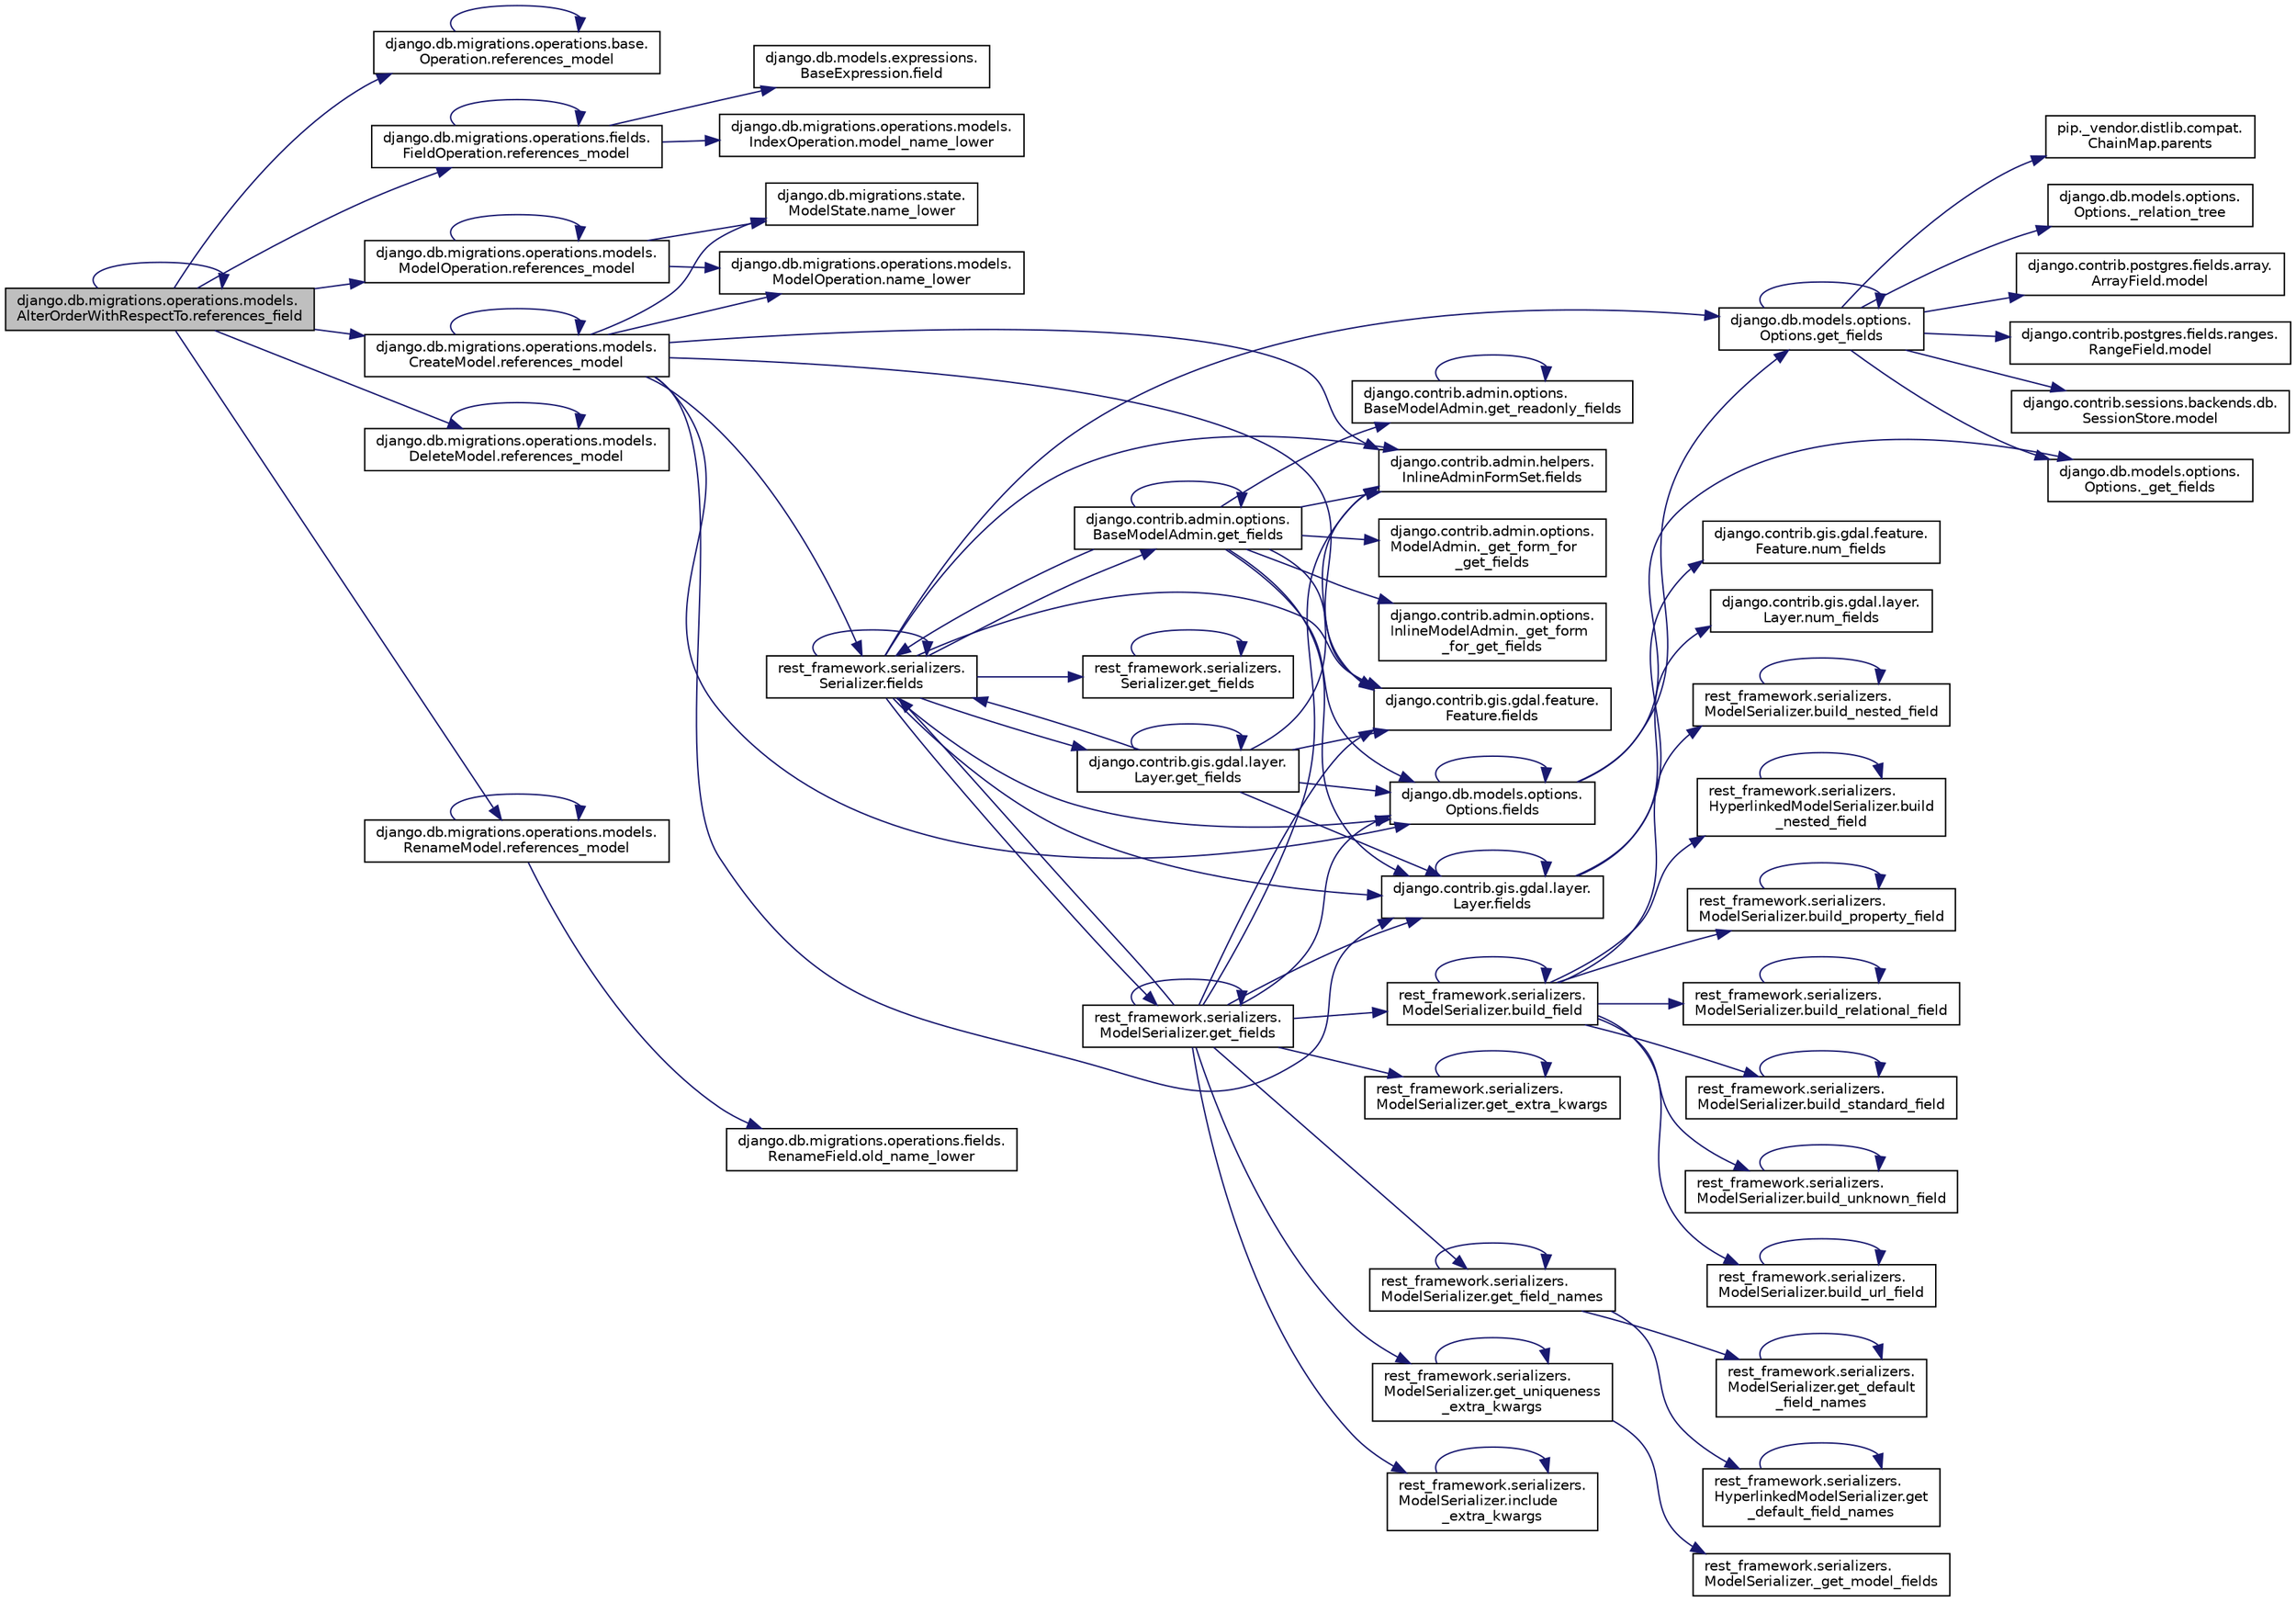 digraph "django.db.migrations.operations.models.AlterOrderWithRespectTo.references_field"
{
 // LATEX_PDF_SIZE
  edge [fontname="Helvetica",fontsize="10",labelfontname="Helvetica",labelfontsize="10"];
  node [fontname="Helvetica",fontsize="10",shape=record];
  rankdir="LR";
  Node1 [label="django.db.migrations.operations.models.\lAlterOrderWithRespectTo.references_field",height=0.2,width=0.4,color="black", fillcolor="grey75", style="filled", fontcolor="black",tooltip=" "];
  Node1 -> Node1 [color="midnightblue",fontsize="10",style="solid",fontname="Helvetica"];
  Node1 -> Node2 [color="midnightblue",fontsize="10",style="solid",fontname="Helvetica"];
  Node2 [label="django.db.migrations.operations.base.\lOperation.references_model",height=0.2,width=0.4,color="black", fillcolor="white", style="filled",URL="$d8/d4e/classdjango_1_1db_1_1migrations_1_1operations_1_1base_1_1_operation.html#a8d74679d3c2df187322682d5d1f18b5a",tooltip=" "];
  Node2 -> Node2 [color="midnightblue",fontsize="10",style="solid",fontname="Helvetica"];
  Node1 -> Node3 [color="midnightblue",fontsize="10",style="solid",fontname="Helvetica"];
  Node3 [label="django.db.migrations.operations.fields.\lFieldOperation.references_model",height=0.2,width=0.4,color="black", fillcolor="white", style="filled",URL="$db/dac/classdjango_1_1db_1_1migrations_1_1operations_1_1fields_1_1_field_operation.html#a450871eddfe96586ce2d7ce925ae6050",tooltip=" "];
  Node3 -> Node4 [color="midnightblue",fontsize="10",style="solid",fontname="Helvetica"];
  Node4 [label="django.db.models.expressions.\lBaseExpression.field",height=0.2,width=0.4,color="black", fillcolor="white", style="filled",URL="$de/d6b/classdjango_1_1db_1_1models_1_1expressions_1_1_base_expression.html#ac6460ecaca5a7cac6b4bee69bce606fb",tooltip=" "];
  Node3 -> Node5 [color="midnightblue",fontsize="10",style="solid",fontname="Helvetica"];
  Node5 [label="django.db.migrations.operations.models.\lIndexOperation.model_name_lower",height=0.2,width=0.4,color="black", fillcolor="white", style="filled",URL="$d3/d87/classdjango_1_1db_1_1migrations_1_1operations_1_1models_1_1_index_operation.html#a31aa92859e41b518dabdc271c9842fa1",tooltip=" "];
  Node3 -> Node3 [color="midnightblue",fontsize="10",style="solid",fontname="Helvetica"];
  Node1 -> Node6 [color="midnightblue",fontsize="10",style="solid",fontname="Helvetica"];
  Node6 [label="django.db.migrations.operations.models.\lModelOperation.references_model",height=0.2,width=0.4,color="black", fillcolor="white", style="filled",URL="$dc/d76/classdjango_1_1db_1_1migrations_1_1operations_1_1models_1_1_model_operation.html#ad01804d2bb9cd086c2d60a9978d2f2aa",tooltip=" "];
  Node6 -> Node7 [color="midnightblue",fontsize="10",style="solid",fontname="Helvetica"];
  Node7 [label="django.db.migrations.operations.models.\lModelOperation.name_lower",height=0.2,width=0.4,color="black", fillcolor="white", style="filled",URL="$dc/d76/classdjango_1_1db_1_1migrations_1_1operations_1_1models_1_1_model_operation.html#a2caa583e769f54198d9f5e42b1da5fd8",tooltip=" "];
  Node6 -> Node8 [color="midnightblue",fontsize="10",style="solid",fontname="Helvetica"];
  Node8 [label="django.db.migrations.state.\lModelState.name_lower",height=0.2,width=0.4,color="black", fillcolor="white", style="filled",URL="$d1/d62/classdjango_1_1db_1_1migrations_1_1state_1_1_model_state.html#af1f130486ad9f28caa844f1543113b31",tooltip=" "];
  Node6 -> Node6 [color="midnightblue",fontsize="10",style="solid",fontname="Helvetica"];
  Node1 -> Node9 [color="midnightblue",fontsize="10",style="solid",fontname="Helvetica"];
  Node9 [label="django.db.migrations.operations.models.\lCreateModel.references_model",height=0.2,width=0.4,color="black", fillcolor="white", style="filled",URL="$df/de7/classdjango_1_1db_1_1migrations_1_1operations_1_1models_1_1_create_model.html#afd089987cb98c89b73ac902a946611ba",tooltip=" "];
  Node9 -> Node10 [color="midnightblue",fontsize="10",style="solid",fontname="Helvetica"];
  Node10 [label="django.contrib.admin.helpers.\lInlineAdminFormSet.fields",height=0.2,width=0.4,color="black", fillcolor="white", style="filled",URL="$db/d43/classdjango_1_1contrib_1_1admin_1_1helpers_1_1_inline_admin_form_set.html#a05da4b8d8905c6773882ad9d9219e56f",tooltip=" "];
  Node9 -> Node11 [color="midnightblue",fontsize="10",style="solid",fontname="Helvetica"];
  Node11 [label="django.contrib.gis.gdal.feature.\lFeature.fields",height=0.2,width=0.4,color="black", fillcolor="white", style="filled",URL="$db/d34/classdjango_1_1contrib_1_1gis_1_1gdal_1_1feature_1_1_feature.html#a8cfc80966af7ca71369fc1b2c511f7d2",tooltip=" "];
  Node9 -> Node12 [color="midnightblue",fontsize="10",style="solid",fontname="Helvetica"];
  Node12 [label="django.contrib.gis.gdal.layer.\lLayer.fields",height=0.2,width=0.4,color="black", fillcolor="white", style="filled",URL="$d9/d84/classdjango_1_1contrib_1_1gis_1_1gdal_1_1layer_1_1_layer.html#a6343afa888079fc224c68c4d69d0ae4c",tooltip=" "];
  Node12 -> Node12 [color="midnightblue",fontsize="10",style="solid",fontname="Helvetica"];
  Node12 -> Node13 [color="midnightblue",fontsize="10",style="solid",fontname="Helvetica"];
  Node13 [label="django.contrib.gis.gdal.feature.\lFeature.num_fields",height=0.2,width=0.4,color="black", fillcolor="white", style="filled",URL="$db/d34/classdjango_1_1contrib_1_1gis_1_1gdal_1_1feature_1_1_feature.html#aa20b731576b9ff788c6bca88aace9acc",tooltip=" "];
  Node12 -> Node14 [color="midnightblue",fontsize="10",style="solid",fontname="Helvetica"];
  Node14 [label="django.contrib.gis.gdal.layer.\lLayer.num_fields",height=0.2,width=0.4,color="black", fillcolor="white", style="filled",URL="$d9/d84/classdjango_1_1contrib_1_1gis_1_1gdal_1_1layer_1_1_layer.html#a0c7ed3b68c3dd10a7d8c8fa9b0dab08e",tooltip=" "];
  Node9 -> Node15 [color="midnightblue",fontsize="10",style="solid",fontname="Helvetica"];
  Node15 [label="django.db.models.options.\lOptions.fields",height=0.2,width=0.4,color="black", fillcolor="white", style="filled",URL="$d4/d60/classdjango_1_1db_1_1models_1_1options_1_1_options.html#aad34b611171b74c47280b50bd350a7b5",tooltip=" "];
  Node15 -> Node16 [color="midnightblue",fontsize="10",style="solid",fontname="Helvetica"];
  Node16 [label="django.db.models.options.\lOptions._get_fields",height=0.2,width=0.4,color="black", fillcolor="white", style="filled",URL="$d4/d60/classdjango_1_1db_1_1models_1_1options_1_1_options.html#a14122f19a821fa1ba9dc3bc57f1389e1",tooltip=" "];
  Node15 -> Node15 [color="midnightblue",fontsize="10",style="solid",fontname="Helvetica"];
  Node15 -> Node17 [color="midnightblue",fontsize="10",style="solid",fontname="Helvetica"];
  Node17 [label="django.db.models.options.\lOptions.get_fields",height=0.2,width=0.4,color="black", fillcolor="white", style="filled",URL="$d4/d60/classdjango_1_1db_1_1models_1_1options_1_1_options.html#a9c3c2efe6863d7bc8f0586cec2400fc7",tooltip=" "];
  Node17 -> Node16 [color="midnightblue",fontsize="10",style="solid",fontname="Helvetica"];
  Node17 -> Node18 [color="midnightblue",fontsize="10",style="solid",fontname="Helvetica"];
  Node18 [label="django.db.models.options.\lOptions._relation_tree",height=0.2,width=0.4,color="black", fillcolor="white", style="filled",URL="$d4/d60/classdjango_1_1db_1_1models_1_1options_1_1_options.html#a015ef81e6d97a3dad99661efe8a4dfe9",tooltip=" "];
  Node17 -> Node17 [color="midnightblue",fontsize="10",style="solid",fontname="Helvetica"];
  Node17 -> Node19 [color="midnightblue",fontsize="10",style="solid",fontname="Helvetica"];
  Node19 [label="django.contrib.postgres.fields.array.\lArrayField.model",height=0.2,width=0.4,color="black", fillcolor="white", style="filled",URL="$dc/ddf/classdjango_1_1contrib_1_1postgres_1_1fields_1_1array_1_1_array_field.html#a43ec884d709f829e50c6881dc369ce94",tooltip=" "];
  Node17 -> Node20 [color="midnightblue",fontsize="10",style="solid",fontname="Helvetica"];
  Node20 [label="django.contrib.postgres.fields.ranges.\lRangeField.model",height=0.2,width=0.4,color="black", fillcolor="white", style="filled",URL="$d5/d99/classdjango_1_1contrib_1_1postgres_1_1fields_1_1ranges_1_1_range_field.html#a5f5cfd6917f141914484d606279cf20a",tooltip=" "];
  Node17 -> Node21 [color="midnightblue",fontsize="10",style="solid",fontname="Helvetica"];
  Node21 [label="django.contrib.sessions.backends.db.\lSessionStore.model",height=0.2,width=0.4,color="black", fillcolor="white", style="filled",URL="$d2/d1a/classdjango_1_1contrib_1_1sessions_1_1backends_1_1db_1_1_session_store.html#a9b2f42869f296eab5fab4dd5867285df",tooltip=" "];
  Node17 -> Node22 [color="midnightblue",fontsize="10",style="solid",fontname="Helvetica"];
  Node22 [label="pip._vendor.distlib.compat.\lChainMap.parents",height=0.2,width=0.4,color="black", fillcolor="white", style="filled",URL="$d2/d2d/classpip_1_1__vendor_1_1distlib_1_1compat_1_1_chain_map.html#ac1302176ca853a2887a933eb8f4dfccf",tooltip=" "];
  Node9 -> Node23 [color="midnightblue",fontsize="10",style="solid",fontname="Helvetica"];
  Node23 [label="rest_framework.serializers.\lSerializer.fields",height=0.2,width=0.4,color="black", fillcolor="white", style="filled",URL="$de/daf/classrest__framework_1_1serializers_1_1_serializer.html#a304b94e9bf70334bb75af37586bb82fd",tooltip=" "];
  Node23 -> Node10 [color="midnightblue",fontsize="10",style="solid",fontname="Helvetica"];
  Node23 -> Node11 [color="midnightblue",fontsize="10",style="solid",fontname="Helvetica"];
  Node23 -> Node12 [color="midnightblue",fontsize="10",style="solid",fontname="Helvetica"];
  Node23 -> Node15 [color="midnightblue",fontsize="10",style="solid",fontname="Helvetica"];
  Node23 -> Node23 [color="midnightblue",fontsize="10",style="solid",fontname="Helvetica"];
  Node23 -> Node24 [color="midnightblue",fontsize="10",style="solid",fontname="Helvetica"];
  Node24 [label="rest_framework.serializers.\lSerializer.get_fields",height=0.2,width=0.4,color="black", fillcolor="white", style="filled",URL="$de/daf/classrest__framework_1_1serializers_1_1_serializer.html#a4dd943826b3e52a998b21d00de8253d7",tooltip=" "];
  Node24 -> Node24 [color="midnightblue",fontsize="10",style="solid",fontname="Helvetica"];
  Node23 -> Node25 [color="midnightblue",fontsize="10",style="solid",fontname="Helvetica"];
  Node25 [label="rest_framework.serializers.\lModelSerializer.get_fields",height=0.2,width=0.4,color="black", fillcolor="white", style="filled",URL="$d7/d55/classrest__framework_1_1serializers_1_1_model_serializer.html#a38dff61204b2a76b4314247cc2ae2cfd",tooltip=" "];
  Node25 -> Node26 [color="midnightblue",fontsize="10",style="solid",fontname="Helvetica"];
  Node26 [label="rest_framework.serializers.\lModelSerializer.build_field",height=0.2,width=0.4,color="black", fillcolor="white", style="filled",URL="$d7/d55/classrest__framework_1_1serializers_1_1_model_serializer.html#a1a84ee800af3e94d4b8b9abdb2d79d13",tooltip=" "];
  Node26 -> Node26 [color="midnightblue",fontsize="10",style="solid",fontname="Helvetica"];
  Node26 -> Node27 [color="midnightblue",fontsize="10",style="solid",fontname="Helvetica"];
  Node27 [label="rest_framework.serializers.\lModelSerializer.build_nested_field",height=0.2,width=0.4,color="black", fillcolor="white", style="filled",URL="$d7/d55/classrest__framework_1_1serializers_1_1_model_serializer.html#a51ac07db884b975d816da398ce6bb48b",tooltip=" "];
  Node27 -> Node27 [color="midnightblue",fontsize="10",style="solid",fontname="Helvetica"];
  Node26 -> Node28 [color="midnightblue",fontsize="10",style="solid",fontname="Helvetica"];
  Node28 [label="rest_framework.serializers.\lHyperlinkedModelSerializer.build\l_nested_field",height=0.2,width=0.4,color="black", fillcolor="white", style="filled",URL="$d7/d8e/classrest__framework_1_1serializers_1_1_hyperlinked_model_serializer.html#ad321cf42782f08133db02f6b6946ac04",tooltip=" "];
  Node28 -> Node28 [color="midnightblue",fontsize="10",style="solid",fontname="Helvetica"];
  Node26 -> Node29 [color="midnightblue",fontsize="10",style="solid",fontname="Helvetica"];
  Node29 [label="rest_framework.serializers.\lModelSerializer.build_property_field",height=0.2,width=0.4,color="black", fillcolor="white", style="filled",URL="$d7/d55/classrest__framework_1_1serializers_1_1_model_serializer.html#ac2a1ea0d741c7afb2641bb9f64e9b25f",tooltip=" "];
  Node29 -> Node29 [color="midnightblue",fontsize="10",style="solid",fontname="Helvetica"];
  Node26 -> Node30 [color="midnightblue",fontsize="10",style="solid",fontname="Helvetica"];
  Node30 [label="rest_framework.serializers.\lModelSerializer.build_relational_field",height=0.2,width=0.4,color="black", fillcolor="white", style="filled",URL="$d7/d55/classrest__framework_1_1serializers_1_1_model_serializer.html#a99f4643c2278b69e90e4b2f119609373",tooltip=" "];
  Node30 -> Node30 [color="midnightblue",fontsize="10",style="solid",fontname="Helvetica"];
  Node26 -> Node31 [color="midnightblue",fontsize="10",style="solid",fontname="Helvetica"];
  Node31 [label="rest_framework.serializers.\lModelSerializer.build_standard_field",height=0.2,width=0.4,color="black", fillcolor="white", style="filled",URL="$d7/d55/classrest__framework_1_1serializers_1_1_model_serializer.html#abdff6db751b107b9ec5805a43f2b9dc6",tooltip=" "];
  Node31 -> Node31 [color="midnightblue",fontsize="10",style="solid",fontname="Helvetica"];
  Node26 -> Node32 [color="midnightblue",fontsize="10",style="solid",fontname="Helvetica"];
  Node32 [label="rest_framework.serializers.\lModelSerializer.build_unknown_field",height=0.2,width=0.4,color="black", fillcolor="white", style="filled",URL="$d7/d55/classrest__framework_1_1serializers_1_1_model_serializer.html#ae7f091233059052ce5511e77aaeacef4",tooltip=" "];
  Node32 -> Node32 [color="midnightblue",fontsize="10",style="solid",fontname="Helvetica"];
  Node26 -> Node33 [color="midnightblue",fontsize="10",style="solid",fontname="Helvetica"];
  Node33 [label="rest_framework.serializers.\lModelSerializer.build_url_field",height=0.2,width=0.4,color="black", fillcolor="white", style="filled",URL="$d7/d55/classrest__framework_1_1serializers_1_1_model_serializer.html#af9c5966402df97cdbc063fec4292a8a6",tooltip=" "];
  Node33 -> Node33 [color="midnightblue",fontsize="10",style="solid",fontname="Helvetica"];
  Node25 -> Node10 [color="midnightblue",fontsize="10",style="solid",fontname="Helvetica"];
  Node25 -> Node11 [color="midnightblue",fontsize="10",style="solid",fontname="Helvetica"];
  Node25 -> Node12 [color="midnightblue",fontsize="10",style="solid",fontname="Helvetica"];
  Node25 -> Node15 [color="midnightblue",fontsize="10",style="solid",fontname="Helvetica"];
  Node25 -> Node23 [color="midnightblue",fontsize="10",style="solid",fontname="Helvetica"];
  Node25 -> Node34 [color="midnightblue",fontsize="10",style="solid",fontname="Helvetica"];
  Node34 [label="rest_framework.serializers.\lModelSerializer.get_extra_kwargs",height=0.2,width=0.4,color="black", fillcolor="white", style="filled",URL="$d7/d55/classrest__framework_1_1serializers_1_1_model_serializer.html#a70e572f857edc7a91b0245a88ee1e095",tooltip=" "];
  Node34 -> Node34 [color="midnightblue",fontsize="10",style="solid",fontname="Helvetica"];
  Node25 -> Node35 [color="midnightblue",fontsize="10",style="solid",fontname="Helvetica"];
  Node35 [label="rest_framework.serializers.\lModelSerializer.get_field_names",height=0.2,width=0.4,color="black", fillcolor="white", style="filled",URL="$d7/d55/classrest__framework_1_1serializers_1_1_model_serializer.html#afc23471c03311b9b4872e3cfc4b74ed8",tooltip=" "];
  Node35 -> Node36 [color="midnightblue",fontsize="10",style="solid",fontname="Helvetica"];
  Node36 [label="rest_framework.serializers.\lModelSerializer.get_default\l_field_names",height=0.2,width=0.4,color="black", fillcolor="white", style="filled",URL="$d7/d55/classrest__framework_1_1serializers_1_1_model_serializer.html#af4eab7a96f9736a6526579c360559ce5",tooltip=" "];
  Node36 -> Node36 [color="midnightblue",fontsize="10",style="solid",fontname="Helvetica"];
  Node35 -> Node37 [color="midnightblue",fontsize="10",style="solid",fontname="Helvetica"];
  Node37 [label="rest_framework.serializers.\lHyperlinkedModelSerializer.get\l_default_field_names",height=0.2,width=0.4,color="black", fillcolor="white", style="filled",URL="$d7/d8e/classrest__framework_1_1serializers_1_1_hyperlinked_model_serializer.html#a2be818c10b5041c61d5e45499327ae0a",tooltip=" "];
  Node37 -> Node37 [color="midnightblue",fontsize="10",style="solid",fontname="Helvetica"];
  Node35 -> Node35 [color="midnightblue",fontsize="10",style="solid",fontname="Helvetica"];
  Node25 -> Node25 [color="midnightblue",fontsize="10",style="solid",fontname="Helvetica"];
  Node25 -> Node38 [color="midnightblue",fontsize="10",style="solid",fontname="Helvetica"];
  Node38 [label="rest_framework.serializers.\lModelSerializer.get_uniqueness\l_extra_kwargs",height=0.2,width=0.4,color="black", fillcolor="white", style="filled",URL="$d7/d55/classrest__framework_1_1serializers_1_1_model_serializer.html#a9118c4d04ea25281e0cf625a570d3fc3",tooltip=" "];
  Node38 -> Node39 [color="midnightblue",fontsize="10",style="solid",fontname="Helvetica"];
  Node39 [label="rest_framework.serializers.\lModelSerializer._get_model_fields",height=0.2,width=0.4,color="black", fillcolor="white", style="filled",URL="$d7/d55/classrest__framework_1_1serializers_1_1_model_serializer.html#a395c17338adc2057367d35c5cad07c80",tooltip=" "];
  Node38 -> Node38 [color="midnightblue",fontsize="10",style="solid",fontname="Helvetica"];
  Node25 -> Node40 [color="midnightblue",fontsize="10",style="solid",fontname="Helvetica"];
  Node40 [label="rest_framework.serializers.\lModelSerializer.include\l_extra_kwargs",height=0.2,width=0.4,color="black", fillcolor="white", style="filled",URL="$d7/d55/classrest__framework_1_1serializers_1_1_model_serializer.html#a84bdaa01d4a7b1295c5364c2e042ee3a",tooltip=" "];
  Node40 -> Node40 [color="midnightblue",fontsize="10",style="solid",fontname="Helvetica"];
  Node23 -> Node41 [color="midnightblue",fontsize="10",style="solid",fontname="Helvetica"];
  Node41 [label="django.contrib.gis.gdal.layer.\lLayer.get_fields",height=0.2,width=0.4,color="black", fillcolor="white", style="filled",URL="$d9/d84/classdjango_1_1contrib_1_1gis_1_1gdal_1_1layer_1_1_layer.html#ad617209f98d8a14de1f74a1f18a1d1ae",tooltip=" "];
  Node41 -> Node10 [color="midnightblue",fontsize="10",style="solid",fontname="Helvetica"];
  Node41 -> Node11 [color="midnightblue",fontsize="10",style="solid",fontname="Helvetica"];
  Node41 -> Node12 [color="midnightblue",fontsize="10",style="solid",fontname="Helvetica"];
  Node41 -> Node15 [color="midnightblue",fontsize="10",style="solid",fontname="Helvetica"];
  Node41 -> Node23 [color="midnightblue",fontsize="10",style="solid",fontname="Helvetica"];
  Node41 -> Node41 [color="midnightblue",fontsize="10",style="solid",fontname="Helvetica"];
  Node23 -> Node17 [color="midnightblue",fontsize="10",style="solid",fontname="Helvetica"];
  Node23 -> Node42 [color="midnightblue",fontsize="10",style="solid",fontname="Helvetica"];
  Node42 [label="django.contrib.admin.options.\lBaseModelAdmin.get_fields",height=0.2,width=0.4,color="black", fillcolor="white", style="filled",URL="$d3/dd6/classdjango_1_1contrib_1_1admin_1_1options_1_1_base_model_admin.html#a5b29108ed3553c8fcd800d6995d84b60",tooltip=" "];
  Node42 -> Node43 [color="midnightblue",fontsize="10",style="solid",fontname="Helvetica"];
  Node43 [label="django.contrib.admin.options.\lModelAdmin._get_form_for\l_get_fields",height=0.2,width=0.4,color="black", fillcolor="white", style="filled",URL="$d5/d05/classdjango_1_1contrib_1_1admin_1_1options_1_1_model_admin.html#ad1fa3bde6659f8d94a91e9a2a1423abf",tooltip=" "];
  Node42 -> Node44 [color="midnightblue",fontsize="10",style="solid",fontname="Helvetica"];
  Node44 [label="django.contrib.admin.options.\lInlineModelAdmin._get_form\l_for_get_fields",height=0.2,width=0.4,color="black", fillcolor="white", style="filled",URL="$db/dbb/classdjango_1_1contrib_1_1admin_1_1options_1_1_inline_model_admin.html#a94c5334434b493a8e020e0b1a5c9ce07",tooltip=" "];
  Node42 -> Node10 [color="midnightblue",fontsize="10",style="solid",fontname="Helvetica"];
  Node42 -> Node11 [color="midnightblue",fontsize="10",style="solid",fontname="Helvetica"];
  Node42 -> Node12 [color="midnightblue",fontsize="10",style="solid",fontname="Helvetica"];
  Node42 -> Node15 [color="midnightblue",fontsize="10",style="solid",fontname="Helvetica"];
  Node42 -> Node23 [color="midnightblue",fontsize="10",style="solid",fontname="Helvetica"];
  Node42 -> Node42 [color="midnightblue",fontsize="10",style="solid",fontname="Helvetica"];
  Node42 -> Node45 [color="midnightblue",fontsize="10",style="solid",fontname="Helvetica"];
  Node45 [label="django.contrib.admin.options.\lBaseModelAdmin.get_readonly_fields",height=0.2,width=0.4,color="black", fillcolor="white", style="filled",URL="$d3/dd6/classdjango_1_1contrib_1_1admin_1_1options_1_1_base_model_admin.html#acb5b3d9f59396775c7a12f8336179b25",tooltip=" "];
  Node45 -> Node45 [color="midnightblue",fontsize="10",style="solid",fontname="Helvetica"];
  Node9 -> Node7 [color="midnightblue",fontsize="10",style="solid",fontname="Helvetica"];
  Node9 -> Node8 [color="midnightblue",fontsize="10",style="solid",fontname="Helvetica"];
  Node9 -> Node9 [color="midnightblue",fontsize="10",style="solid",fontname="Helvetica"];
  Node1 -> Node46 [color="midnightblue",fontsize="10",style="solid",fontname="Helvetica"];
  Node46 [label="django.db.migrations.operations.models.\lDeleteModel.references_model",height=0.2,width=0.4,color="black", fillcolor="white", style="filled",URL="$d7/d74/classdjango_1_1db_1_1migrations_1_1operations_1_1models_1_1_delete_model.html#a8db7af130d85798047910c5d4ace9d29",tooltip=" "];
  Node46 -> Node46 [color="midnightblue",fontsize="10",style="solid",fontname="Helvetica"];
  Node1 -> Node47 [color="midnightblue",fontsize="10",style="solid",fontname="Helvetica"];
  Node47 [label="django.db.migrations.operations.models.\lRenameModel.references_model",height=0.2,width=0.4,color="black", fillcolor="white", style="filled",URL="$dd/d89/classdjango_1_1db_1_1migrations_1_1operations_1_1models_1_1_rename_model.html#a624bb0f364177851f39502df78ebb73a",tooltip=" "];
  Node47 -> Node48 [color="midnightblue",fontsize="10",style="solid",fontname="Helvetica"];
  Node48 [label="django.db.migrations.operations.fields.\lRenameField.old_name_lower",height=0.2,width=0.4,color="black", fillcolor="white", style="filled",URL="$d5/d39/classdjango_1_1db_1_1migrations_1_1operations_1_1fields_1_1_rename_field.html#a9458678db8528ab952d57f4e5ab62243",tooltip=" "];
  Node47 -> Node47 [color="midnightblue",fontsize="10",style="solid",fontname="Helvetica"];
}
